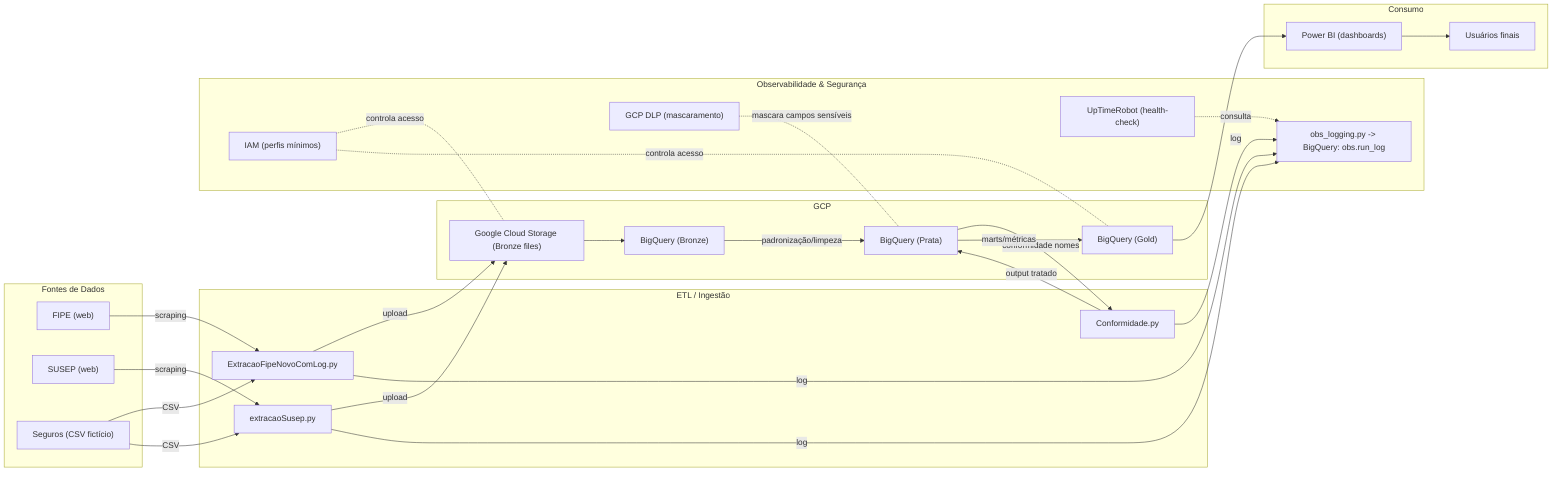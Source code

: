 flowchart LR
    %% Arquitetura Técnica BuscaCar

    subgraph Fontes["Fontes de Dados"]
      FIPE["FIPE (web)"]
      SUSEP["SUSEP (web)"]
      SEGUROS["Seguros (CSV fictício)"]
    end

    subgraph ETL["ETL / Ingestão"]
      FIPE_SCRIPT["ExtracaoFipeNovoComLog.py"]
      SUSEP_SCRIPT["extracaoSusep.py"]
      CONF_SCRIPT["Conformidade.py"]
    end

    subgraph GCP["GCP"]
      GCS["Google Cloud Storage (Bronze files)"]
      BQ_BRONZE["BigQuery (Bronze)"]
      BQ_PRATA["BigQuery (Prata)"]
      BQ_GOLD["BigQuery (Gold)"]
    end

    subgraph OBS["Observabilidade & Segurança"]
      LOG["obs_logging.py -> BigQuery: obs.run_log"]
      UPTIME["UpTimeRobot (health-check)"]
      IAM["IAM (perfis mínimos)"]
      DLP["GCP DLP (mascaramento)"]
    end

    subgraph BI["Consumo"]
      PBI["Power BI (dashboards)"]
      USER["Usuários finais"]
    end

    %% Fluxo
    FIPE -->|scraping| FIPE_SCRIPT
    SUSEP -->|scraping| SUSEP_SCRIPT
    SEGUROS -->|CSV| FIPE_SCRIPT
    SEGUROS -->|CSV| SUSEP_SCRIPT

    FIPE_SCRIPT -->|upload| GCS
    SUSEP_SCRIPT -->|upload| GCS
    FIPE_SCRIPT -->|log| LOG
    SUSEP_SCRIPT -->|log| LOG

    GCS --> BQ_BRONZE
    BQ_BRONZE -->|padronização/limpeza| BQ_PRATA
    BQ_PRATA -->|conformidade nomes| CONF_SCRIPT
    CONF_SCRIPT -->|output tratado| BQ_PRATA
    CONF_SCRIPT -->|log| LOG

    BQ_PRATA -->|marts/métricas| BQ_GOLD
    BQ_GOLD --> PBI --> USER

    UPTIME -. consulta .-> LOG
    IAM -. controla acesso .- GCS
    IAM -. controla acesso .- BQ_GOLD
    DLP -. mascara campos sensíveis .- BQ_PRATA